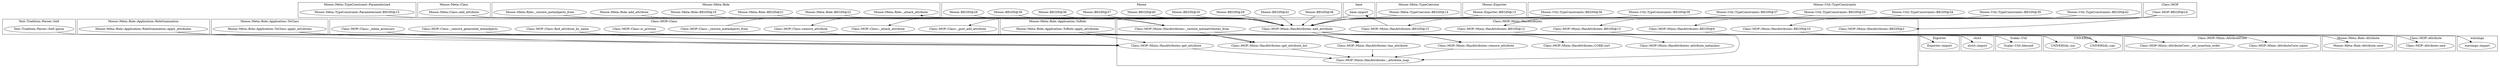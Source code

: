 digraph {
graph [overlap=false]
subgraph cluster_Text_Tradition_Parser_Self {
	label="Text::Tradition::Parser::Self";
	"Text::Tradition::Parser::Self::parse";
}
subgraph cluster_Moose_Meta_TypeConstraint_Parameterized {
	label="Moose::Meta::TypeConstraint::Parameterized";
	"Moose::Meta::TypeConstraint::Parameterized::BEGIN@15";
}
subgraph cluster_Moose_Meta_Role_Application_RoleSummation {
	label="Moose::Meta::Role::Application::RoleSummation";
	"Moose::Meta::Role::Application::RoleSummation::apply_attributes";
}
subgraph cluster_Scalar_Util {
	label="Scalar::Util";
	"Scalar::Util::blessed";
}
subgraph cluster_Moose_Meta_Role_Application_ToClass {
	label="Moose::Meta::Role::Application::ToClass";
	"Moose::Meta::Role::Application::ToClass::apply_attributes";
}
subgraph cluster_UNIVERSAL {
	label="UNIVERSAL";
	"UNIVERSAL::isa";
	"UNIVERSAL::can";
}
subgraph cluster_Moose_Meta_Class {
	label="Moose::Meta::Class";
	"Moose::Meta::Class::add_attribute";
}
subgraph cluster_warnings {
	label="warnings";
	"warnings::import";
}
subgraph cluster_Moose_Meta_Role {
	label="Moose::Meta::Role";
	"Moose::Meta::Role::_restore_metaobjects_from";
	"Moose::Meta::Role::BEGIN@22";
	"Moose::Meta::Role::BEGIN@21";
	"Moose::Meta::Role::BEGIN@19";
	"Moose::Meta::Role::add_attribute";
	"Moose::Meta::Role::_attach_attribute";
}
subgraph cluster_Class_MOP_Class {
	label="Class::MOP::Class";
	"Class::MOP::Class::find_attribute_by_name";
	"Class::MOP::Class::is_pristine";
	"Class::MOP::Class::remove_attribute";
	"Class::MOP::Class::_post_add_attribute";
	"Class::MOP::Class::_restore_metaobjects_from";
	"Class::MOP::Class::_attach_attribute";
	"Class::MOP::Class::_remove_generated_metaobjects";
	"Class::MOP::Class::_inline_accessors";
}
subgraph cluster_Class_MOP_Mixin_AttributeCore {
	label="Class::MOP::Mixin::AttributeCore";
	"Class::MOP::Mixin::AttributeCore::_set_insertion_order";
	"Class::MOP::Mixin::AttributeCore::name";
}
subgraph cluster_Moose_Meta_Role_Application_ToRole {
	label="Moose::Meta::Role::Application::ToRole";
	"Moose::Meta::Role::Application::ToRole::apply_attributes";
}
subgraph cluster_Moose {
	label="Moose";
	"Moose::BEGIN@29";
	"Moose::BEGIN@30";
	"Moose::BEGIN@40";
	"Moose::BEGIN@37";
	"Moose::BEGIN@36";
	"Moose::BEGIN@39";
	"Moose::BEGIN@28";
	"Moose::BEGIN@38";
	"Moose::BEGIN@42";
}
subgraph cluster_base {
	label="base";
	"base::import";
}
subgraph cluster_Exporter {
	label="Exporter";
	"Exporter::import";
}
subgraph cluster_Moose_Meta_TypeCoercion {
	label="Moose::Meta::TypeCoercion";
	"Moose::Meta::TypeCoercion::BEGIN@14";
}
subgraph cluster_Moose_Meta_Role_Attribute {
	label="Moose::Meta::Role::Attribute";
	"Moose::Meta::Role::Attribute::new";
}
subgraph cluster_Class_MOP_Attribute {
	label="Class::MOP::Attribute";
	"Class::MOP::Attribute::new";
}
subgraph cluster_Class_MOP_Mixin_HasAttributes {
	label="Class::MOP::Mixin::HasAttributes";
	"Class::MOP::Mixin::HasAttributes::BEGIN@12";
	"Class::MOP::Mixin::HasAttributes::get_attribute_list";
	"Class::MOP::Mixin::HasAttributes::BEGIN@13";
	"Class::MOP::Mixin::HasAttributes::get_attribute";
	"Class::MOP::Mixin::HasAttributes::_attribute_map";
	"Class::MOP::Mixin::HasAttributes::_restore_metaattributes_from";
	"Class::MOP::Mixin::HasAttributes::BEGIN@9";
	"Class::MOP::Mixin::HasAttributes::BEGIN@15";
	"Class::MOP::Mixin::HasAttributes::BEGIN@2";
	"Class::MOP::Mixin::HasAttributes::attribute_metaclass";
	"Class::MOP::Mixin::HasAttributes::CORE:sort";
	"Class::MOP::Mixin::HasAttributes::remove_attribute";
	"Class::MOP::Mixin::HasAttributes::add_attribute";
	"Class::MOP::Mixin::HasAttributes::BEGIN@10";
	"Class::MOP::Mixin::HasAttributes::has_attribute";
}
subgraph cluster_Moose_Exporter {
	label="Moose::Exporter";
	"Moose::Exporter::BEGIN@13";
}
subgraph cluster_Moose_Util_TypeConstraints {
	label="Moose::Util::TypeConstraints";
	"Moose::Util::TypeConstraints::BEGIN@42";
	"Moose::Util::TypeConstraints::BEGIN@39";
	"Moose::Util::TypeConstraints::BEGIN@34";
	"Moose::Util::TypeConstraints::BEGIN@33";
	"Moose::Util::TypeConstraints::BEGIN@37";
	"Moose::Util::TypeConstraints::BEGIN@38";
	"Moose::Util::TypeConstraints::BEGIN@36";
}
subgraph cluster_strict {
	label="strict";
	"strict::import";
}
subgraph cluster_Class_MOP {
	label="Class::MOP";
	"Class::MOP::BEGIN@24";
}
"Class::MOP::Mixin::HasAttributes::add_attribute" -> "Class::MOP::Mixin::AttributeCore::_set_insertion_order";
"Class::MOP::Mixin::HasAttributes::add_attribute" -> "Scalar::Util::blessed";
"Class::MOP::Mixin::HasAttributes::add_attribute" -> "Class::MOP::Class::_attach_attribute";
"Class::MOP::BEGIN@24" -> "Class::MOP::Mixin::HasAttributes::BEGIN@10";
"Class::MOP::Class::find_attribute_by_name" -> "Class::MOP::Mixin::HasAttributes::get_attribute";
"Moose::Meta::Role::Application::ToRole::apply_attributes" -> "Class::MOP::Mixin::HasAttributes::get_attribute";
"Moose::Meta::Role::Application::RoleSummation::apply_attributes" -> "Class::MOP::Mixin::HasAttributes::get_attribute";
"Moose::Meta::Role::Application::ToClass::apply_attributes" -> "Class::MOP::Mixin::HasAttributes::get_attribute";
"Class::MOP::Class::_inline_accessors" -> "Class::MOP::Mixin::HasAttributes::get_attribute";
"Class::MOP::Mixin::HasAttributes::add_attribute" -> "Moose::Meta::Role::Attribute::new";
"Class::MOP::BEGIN@24" -> "Class::MOP::Mixin::HasAttributes::BEGIN@9";
"Class::MOP::BEGIN@24" -> "Class::MOP::Mixin::HasAttributes::BEGIN@15";
"Moose::Meta::Role::_restore_metaobjects_from" -> "Class::MOP::Mixin::HasAttributes::_restore_metaattributes_from";
"Class::MOP::Class::_restore_metaobjects_from" -> "Class::MOP::Mixin::HasAttributes::_restore_metaattributes_from";
"Class::MOP::Class::find_attribute_by_name" -> "Class::MOP::Mixin::HasAttributes::has_attribute";
"Moose::Meta::Role::Application::ToRole::apply_attributes" -> "Class::MOP::Mixin::HasAttributes::has_attribute";
"Text::Tradition::Parser::Self::parse" -> "Class::MOP::Mixin::HasAttributes::has_attribute";
"Class::MOP::Mixin::HasAttributes::add_attribute" -> "Class::MOP::Mixin::HasAttributes::has_attribute";
"Moose::Meta::Role::Application::ToClass::apply_attributes" -> "Class::MOP::Mixin::HasAttributes::has_attribute";
"Class::MOP::BEGIN@24" -> "Class::MOP::Mixin::HasAttributes::BEGIN@2";
"Class::MOP::Mixin::HasAttributes::BEGIN@9" -> "strict::import";
"Class::MOP::BEGIN@24" -> "Class::MOP::Mixin::HasAttributes::BEGIN@13";
"Class::MOP::Mixin::HasAttributes::add_attribute" -> "Class::MOP::Mixin::AttributeCore::name";
"Class::MOP::Mixin::HasAttributes::BEGIN@13" -> "Exporter::import";
"Class::MOP::Mixin::HasAttributes::BEGIN@12" -> "Exporter::import";
"Class::MOP::Mixin::HasAttributes::add_attribute" -> "Class::MOP::Class::_post_add_attribute";
"Class::MOP::Mixin::HasAttributes::add_attribute" -> "UNIVERSAL::can";
"Class::MOP::Mixin::HasAttributes::BEGIN@15" -> "base::import";
"Class::MOP::Mixin::HasAttributes::BEGIN@10" -> "warnings::import";
"Class::MOP::Mixin::HasAttributes::_restore_metaattributes_from" -> "Class::MOP::Mixin::HasAttributes::CORE:sort";
"Moose::Util::TypeConstraints::BEGIN@39" -> "Class::MOP::Mixin::HasAttributes::add_attribute";
"Moose::Util::TypeConstraints::BEGIN@38" -> "Class::MOP::Mixin::HasAttributes::add_attribute";
"Moose::Meta::Role::BEGIN@21" -> "Class::MOP::Mixin::HasAttributes::add_attribute";
"base::import" -> "Class::MOP::Mixin::HasAttributes::add_attribute";
"Moose::BEGIN@29" -> "Class::MOP::Mixin::HasAttributes::add_attribute";
"Moose::Util::TypeConstraints::BEGIN@42" -> "Class::MOP::Mixin::HasAttributes::add_attribute";
"Moose::Meta::TypeCoercion::BEGIN@14" -> "Class::MOP::Mixin::HasAttributes::add_attribute";
"Moose::Meta::TypeConstraint::Parameterized::BEGIN@15" -> "Class::MOP::Mixin::HasAttributes::add_attribute";
"Moose::Meta::Class::add_attribute" -> "Class::MOP::Mixin::HasAttributes::add_attribute";
"Moose::BEGIN@39" -> "Class::MOP::Mixin::HasAttributes::add_attribute";
"Moose::BEGIN@36" -> "Class::MOP::Mixin::HasAttributes::add_attribute";
"Moose::BEGIN@37" -> "Class::MOP::Mixin::HasAttributes::add_attribute";
"Moose::BEGIN@28" -> "Class::MOP::Mixin::HasAttributes::add_attribute";
"Moose::Meta::Role::add_attribute" -> "Class::MOP::Mixin::HasAttributes::add_attribute";
"Moose::BEGIN@42" -> "Class::MOP::Mixin::HasAttributes::add_attribute";
"Moose::Util::TypeConstraints::BEGIN@33" -> "Class::MOP::Mixin::HasAttributes::add_attribute";
"Moose::Meta::Role::BEGIN@22" -> "Class::MOP::Mixin::HasAttributes::add_attribute";
"Moose::Util::TypeConstraints::BEGIN@36" -> "Class::MOP::Mixin::HasAttributes::add_attribute";
"Moose::Meta::Role::BEGIN@19" -> "Class::MOP::Mixin::HasAttributes::add_attribute";
"Moose::BEGIN@38" -> "Class::MOP::Mixin::HasAttributes::add_attribute";
"Moose::Util::TypeConstraints::BEGIN@34" -> "Class::MOP::Mixin::HasAttributes::add_attribute";
"Moose::BEGIN@30" -> "Class::MOP::Mixin::HasAttributes::add_attribute";
"Moose::BEGIN@40" -> "Class::MOP::Mixin::HasAttributes::add_attribute";
"Moose::Util::TypeConstraints::BEGIN@37" -> "Class::MOP::Mixin::HasAttributes::add_attribute";
"Moose::Exporter::BEGIN@13" -> "Class::MOP::Mixin::HasAttributes::add_attribute";
"Class::MOP::Mixin::HasAttributes::add_attribute" -> "Moose::Meta::Role::_attach_attribute";
"Class::MOP::Mixin::HasAttributes::add_attribute" -> "Class::MOP::Class::remove_attribute";
"Class::MOP::Mixin::HasAttributes::add_attribute" -> "UNIVERSAL::isa";
"Class::MOP::Class::is_pristine" -> "Class::MOP::Mixin::HasAttributes::get_attribute_list";
"Class::MOP::Mixin::HasAttributes::_restore_metaattributes_from" -> "Class::MOP::Mixin::HasAttributes::get_attribute_list";
"Moose::Meta::Role::Application::ToRole::apply_attributes" -> "Class::MOP::Mixin::HasAttributes::get_attribute_list";
"Moose::Meta::Role::Application::RoleSummation::apply_attributes" -> "Class::MOP::Mixin::HasAttributes::get_attribute_list";
"Class::MOP::Class::_remove_generated_metaobjects" -> "Class::MOP::Mixin::HasAttributes::get_attribute_list";
"Moose::Meta::Role::Application::ToClass::apply_attributes" -> "Class::MOP::Mixin::HasAttributes::get_attribute_list";
"Class::MOP::Class::_inline_accessors" -> "Class::MOP::Mixin::HasAttributes::get_attribute_list";
"Class::MOP::Mixin::HasAttributes::add_attribute" -> "Class::MOP::Mixin::HasAttributes::attribute_metaclass";
"Class::MOP::Class::remove_attribute" -> "Class::MOP::Mixin::HasAttributes::remove_attribute";
"Class::MOP::Mixin::HasAttributes::add_attribute" -> "Class::MOP::Mixin::HasAttributes::remove_attribute";
"Class::MOP::Mixin::HasAttributes::get_attribute_list" -> "Class::MOP::Mixin::HasAttributes::_attribute_map";
"Class::MOP::Mixin::HasAttributes::get_attribute" -> "Class::MOP::Mixin::HasAttributes::_attribute_map";
"Class::MOP::Mixin::HasAttributes::remove_attribute" -> "Class::MOP::Mixin::HasAttributes::_attribute_map";
"Class::MOP::Mixin::HasAttributes::add_attribute" -> "Class::MOP::Mixin::HasAttributes::_attribute_map";
"Class::MOP::Mixin::HasAttributes::has_attribute" -> "Class::MOP::Mixin::HasAttributes::_attribute_map";
"Class::MOP::Mixin::HasAttributes::add_attribute" -> "Class::MOP::Attribute::new";
"Class::MOP::BEGIN@24" -> "Class::MOP::Mixin::HasAttributes::BEGIN@12";
}
